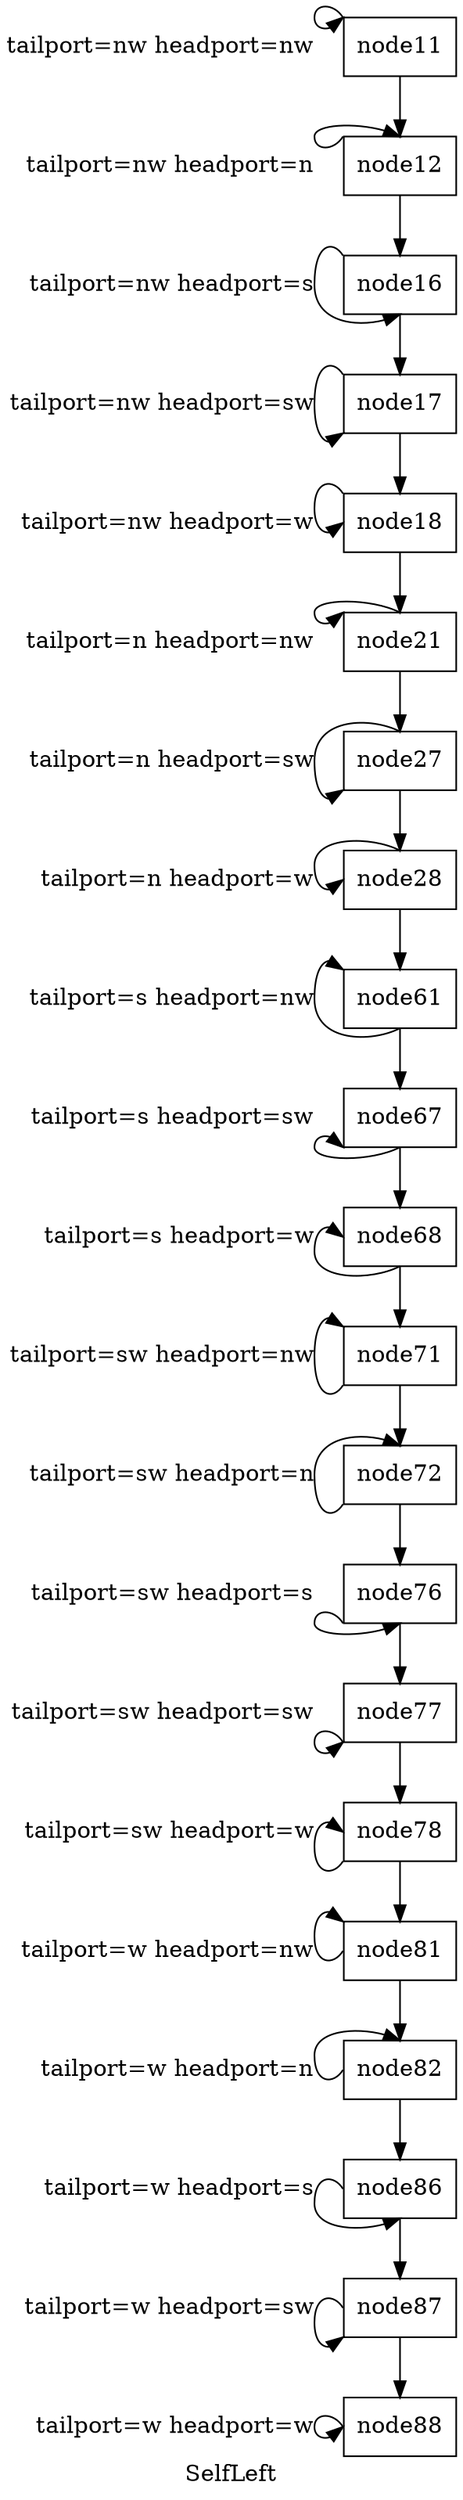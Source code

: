 digraph G{ label="SelfLeft"
node [shape = box] "node11"; 
"node11" -> "node11"[label ="tailport=nw headport=nw" tailport=nw headport=nw];
"node11" -> "node12"  
"node12" -> "node12"[label ="tailport=nw headport=n" tailport=nw headport=n];
"node12" -> "node16"  
"node16" -> "node16"[label ="tailport=nw headport=s" tailport=nw headport=s];
"node16" -> "node17"  
"node17" -> "node17"[label ="tailport=nw headport=sw" tailport=nw headport=sw];
"node17" -> "node18"  
"node18" -> "node18"[label ="tailport=nw headport=w" tailport=nw headport=w];
"node18" -> "node21"  
"node21" -> "node21"[label ="tailport=n headport=nw" tailport=n headport=nw];
"node21" -> "node27"  
"node27" -> "node27"[label ="tailport=n headport=sw" tailport=n headport=sw];
"node27" -> "node28"  
"node28" -> "node28"[label ="tailport=n headport=w" tailport=n headport=w];
"node28" -> "node61"  
"node61" -> "node61"[label ="tailport=s headport=nw" tailport=s headport=nw];
"node61" -> "node67"  
"node67" -> "node67"[label ="tailport=s headport=sw" tailport=s headport=sw];
"node67" -> "node68"  
"node68" -> "node68"[label ="tailport=s headport=w" tailport=s headport=w];
"node68" -> "node71"  
"node71" -> "node71"[label ="tailport=sw headport=nw" tailport=sw headport=nw];
"node71" -> "node72"  
"node72" -> "node72"[label ="tailport=sw headport=n" tailport=sw headport=n];
"node72" -> "node76"  
"node76" -> "node76"[label ="tailport=sw headport=s" tailport=sw headport=s];
"node76" -> "node77"  
"node77" -> "node77"[label ="tailport=sw headport=sw" tailport=sw headport=sw];
"node77" -> "node78"  
"node78" -> "node78"[label ="tailport=sw headport=w" tailport=sw headport=w];
"node78" -> "node81"  
"node81" -> "node81"[label ="tailport=w headport=nw" tailport=w headport=nw];
"node81" -> "node82"  
"node82" -> "node82"[label ="tailport=w headport=n" tailport=w headport=n];
"node82" -> "node86"  
"node86" -> "node86"[label ="tailport=w headport=s" tailport=w headport=s];
"node86" -> "node87"  
"node87" -> "node87"[label ="tailport=w headport=sw" tailport=w headport=sw];
"node87" -> "node88"  
"node88" -> "node88"[label ="tailport=w headport=w" tailport=w headport=w];
}
